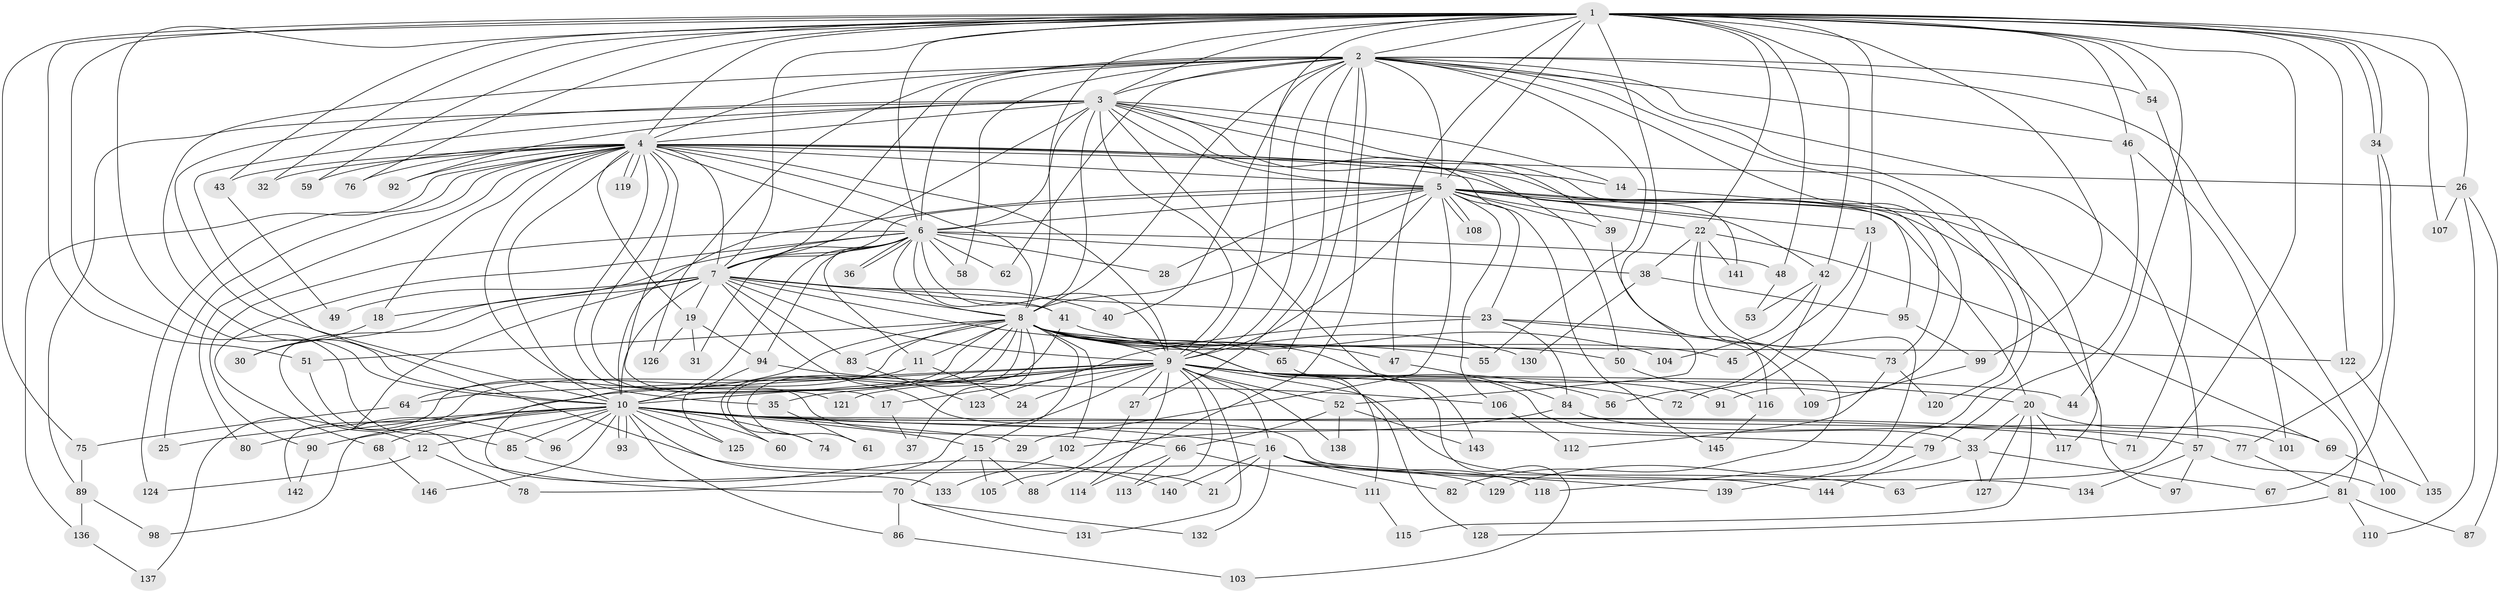 // coarse degree distribution, {28: 0.034482758620689655, 22: 0.011494252873563218, 16: 0.011494252873563218, 21: 0.011494252873563218, 31: 0.011494252873563218, 26: 0.022988505747126436, 4: 0.08045977011494253, 3: 0.1839080459770115, 5: 0.11494252873563218, 9: 0.011494252873563218, 2: 0.45977011494252873, 7: 0.034482758620689655, 6: 0.011494252873563218}
// Generated by graph-tools (version 1.1) at 2025/17/03/04/25 18:17:38]
// undirected, 146 vertices, 317 edges
graph export_dot {
graph [start="1"]
  node [color=gray90,style=filled];
  1;
  2;
  3;
  4;
  5;
  6;
  7;
  8;
  9;
  10;
  11;
  12;
  13;
  14;
  15;
  16;
  17;
  18;
  19;
  20;
  21;
  22;
  23;
  24;
  25;
  26;
  27;
  28;
  29;
  30;
  31;
  32;
  33;
  34;
  35;
  36;
  37;
  38;
  39;
  40;
  41;
  42;
  43;
  44;
  45;
  46;
  47;
  48;
  49;
  50;
  51;
  52;
  53;
  54;
  55;
  56;
  57;
  58;
  59;
  60;
  61;
  62;
  63;
  64;
  65;
  66;
  67;
  68;
  69;
  70;
  71;
  72;
  73;
  74;
  75;
  76;
  77;
  78;
  79;
  80;
  81;
  82;
  83;
  84;
  85;
  86;
  87;
  88;
  89;
  90;
  91;
  92;
  93;
  94;
  95;
  96;
  97;
  98;
  99;
  100;
  101;
  102;
  103;
  104;
  105;
  106;
  107;
  108;
  109;
  110;
  111;
  112;
  113;
  114;
  115;
  116;
  117;
  118;
  119;
  120;
  121;
  122;
  123;
  124;
  125;
  126;
  127;
  128;
  129;
  130;
  131;
  132;
  133;
  134;
  135;
  136;
  137;
  138;
  139;
  140;
  141;
  142;
  143;
  144;
  145;
  146;
  1 -- 2;
  1 -- 3;
  1 -- 4;
  1 -- 5;
  1 -- 6;
  1 -- 7;
  1 -- 8;
  1 -- 9;
  1 -- 10;
  1 -- 13;
  1 -- 22;
  1 -- 26;
  1 -- 32;
  1 -- 34;
  1 -- 34;
  1 -- 42;
  1 -- 43;
  1 -- 44;
  1 -- 46;
  1 -- 47;
  1 -- 48;
  1 -- 51;
  1 -- 52;
  1 -- 54;
  1 -- 59;
  1 -- 63;
  1 -- 75;
  1 -- 76;
  1 -- 85;
  1 -- 99;
  1 -- 107;
  1 -- 122;
  2 -- 3;
  2 -- 4;
  2 -- 5;
  2 -- 6;
  2 -- 7;
  2 -- 8;
  2 -- 9;
  2 -- 10;
  2 -- 27;
  2 -- 40;
  2 -- 46;
  2 -- 54;
  2 -- 55;
  2 -- 57;
  2 -- 58;
  2 -- 62;
  2 -- 65;
  2 -- 88;
  2 -- 91;
  2 -- 100;
  2 -- 120;
  2 -- 126;
  2 -- 139;
  3 -- 4;
  3 -- 5;
  3 -- 6;
  3 -- 7;
  3 -- 8;
  3 -- 9;
  3 -- 10;
  3 -- 14;
  3 -- 39;
  3 -- 50;
  3 -- 73;
  3 -- 89;
  3 -- 92;
  3 -- 129;
  3 -- 143;
  3 -- 145;
  4 -- 5;
  4 -- 6;
  4 -- 7;
  4 -- 8;
  4 -- 9;
  4 -- 10;
  4 -- 14;
  4 -- 17;
  4 -- 18;
  4 -- 19;
  4 -- 25;
  4 -- 26;
  4 -- 32;
  4 -- 35;
  4 -- 43;
  4 -- 59;
  4 -- 66;
  4 -- 76;
  4 -- 80;
  4 -- 92;
  4 -- 95;
  4 -- 119;
  4 -- 119;
  4 -- 121;
  4 -- 124;
  4 -- 136;
  4 -- 141;
  5 -- 6;
  5 -- 7;
  5 -- 8;
  5 -- 9;
  5 -- 10;
  5 -- 13;
  5 -- 20;
  5 -- 22;
  5 -- 23;
  5 -- 28;
  5 -- 29;
  5 -- 39;
  5 -- 42;
  5 -- 81;
  5 -- 97;
  5 -- 106;
  5 -- 108;
  5 -- 108;
  6 -- 7;
  6 -- 8;
  6 -- 9;
  6 -- 10;
  6 -- 11;
  6 -- 28;
  6 -- 30;
  6 -- 31;
  6 -- 36;
  6 -- 36;
  6 -- 38;
  6 -- 41;
  6 -- 48;
  6 -- 58;
  6 -- 62;
  6 -- 68;
  6 -- 90;
  6 -- 94;
  7 -- 8;
  7 -- 9;
  7 -- 10;
  7 -- 12;
  7 -- 18;
  7 -- 19;
  7 -- 23;
  7 -- 40;
  7 -- 41;
  7 -- 49;
  7 -- 83;
  7 -- 96;
  7 -- 128;
  7 -- 134;
  8 -- 9;
  8 -- 10;
  8 -- 11;
  8 -- 15;
  8 -- 33;
  8 -- 37;
  8 -- 45;
  8 -- 47;
  8 -- 50;
  8 -- 51;
  8 -- 55;
  8 -- 60;
  8 -- 64;
  8 -- 65;
  8 -- 74;
  8 -- 83;
  8 -- 102;
  8 -- 111;
  8 -- 122;
  8 -- 130;
  8 -- 133;
  8 -- 137;
  9 -- 10;
  9 -- 16;
  9 -- 17;
  9 -- 20;
  9 -- 24;
  9 -- 27;
  9 -- 35;
  9 -- 44;
  9 -- 52;
  9 -- 56;
  9 -- 64;
  9 -- 72;
  9 -- 78;
  9 -- 91;
  9 -- 98;
  9 -- 113;
  9 -- 114;
  9 -- 121;
  9 -- 131;
  9 -- 138;
  9 -- 144;
  10 -- 12;
  10 -- 15;
  10 -- 16;
  10 -- 21;
  10 -- 25;
  10 -- 29;
  10 -- 57;
  10 -- 60;
  10 -- 68;
  10 -- 71;
  10 -- 74;
  10 -- 77;
  10 -- 79;
  10 -- 80;
  10 -- 85;
  10 -- 86;
  10 -- 90;
  10 -- 93;
  10 -- 93;
  10 -- 96;
  10 -- 125;
  10 -- 146;
  11 -- 24;
  11 -- 142;
  12 -- 78;
  12 -- 124;
  13 -- 45;
  13 -- 72;
  14 -- 117;
  15 -- 70;
  15 -- 88;
  15 -- 105;
  16 -- 21;
  16 -- 63;
  16 -- 82;
  16 -- 118;
  16 -- 132;
  16 -- 139;
  16 -- 140;
  17 -- 37;
  18 -- 30;
  19 -- 31;
  19 -- 94;
  19 -- 126;
  20 -- 33;
  20 -- 69;
  20 -- 115;
  20 -- 117;
  20 -- 127;
  22 -- 38;
  22 -- 69;
  22 -- 82;
  22 -- 118;
  22 -- 141;
  23 -- 73;
  23 -- 84;
  23 -- 109;
  23 -- 123;
  26 -- 87;
  26 -- 107;
  26 -- 110;
  27 -- 105;
  33 -- 67;
  33 -- 127;
  33 -- 129;
  34 -- 67;
  34 -- 77;
  35 -- 61;
  38 -- 95;
  38 -- 130;
  39 -- 116;
  41 -- 61;
  41 -- 104;
  42 -- 53;
  42 -- 56;
  42 -- 104;
  43 -- 49;
  46 -- 79;
  46 -- 101;
  47 -- 84;
  48 -- 53;
  50 -- 116;
  51 -- 70;
  52 -- 66;
  52 -- 138;
  52 -- 143;
  54 -- 71;
  57 -- 97;
  57 -- 100;
  57 -- 134;
  64 -- 75;
  65 -- 103;
  66 -- 111;
  66 -- 113;
  66 -- 114;
  68 -- 146;
  69 -- 135;
  70 -- 86;
  70 -- 131;
  70 -- 132;
  73 -- 112;
  73 -- 120;
  75 -- 89;
  77 -- 81;
  79 -- 144;
  81 -- 87;
  81 -- 110;
  81 -- 128;
  83 -- 123;
  84 -- 101;
  84 -- 102;
  85 -- 140;
  86 -- 103;
  89 -- 98;
  89 -- 136;
  90 -- 142;
  94 -- 106;
  94 -- 125;
  95 -- 99;
  99 -- 109;
  102 -- 133;
  106 -- 112;
  111 -- 115;
  116 -- 145;
  122 -- 135;
  136 -- 137;
}
